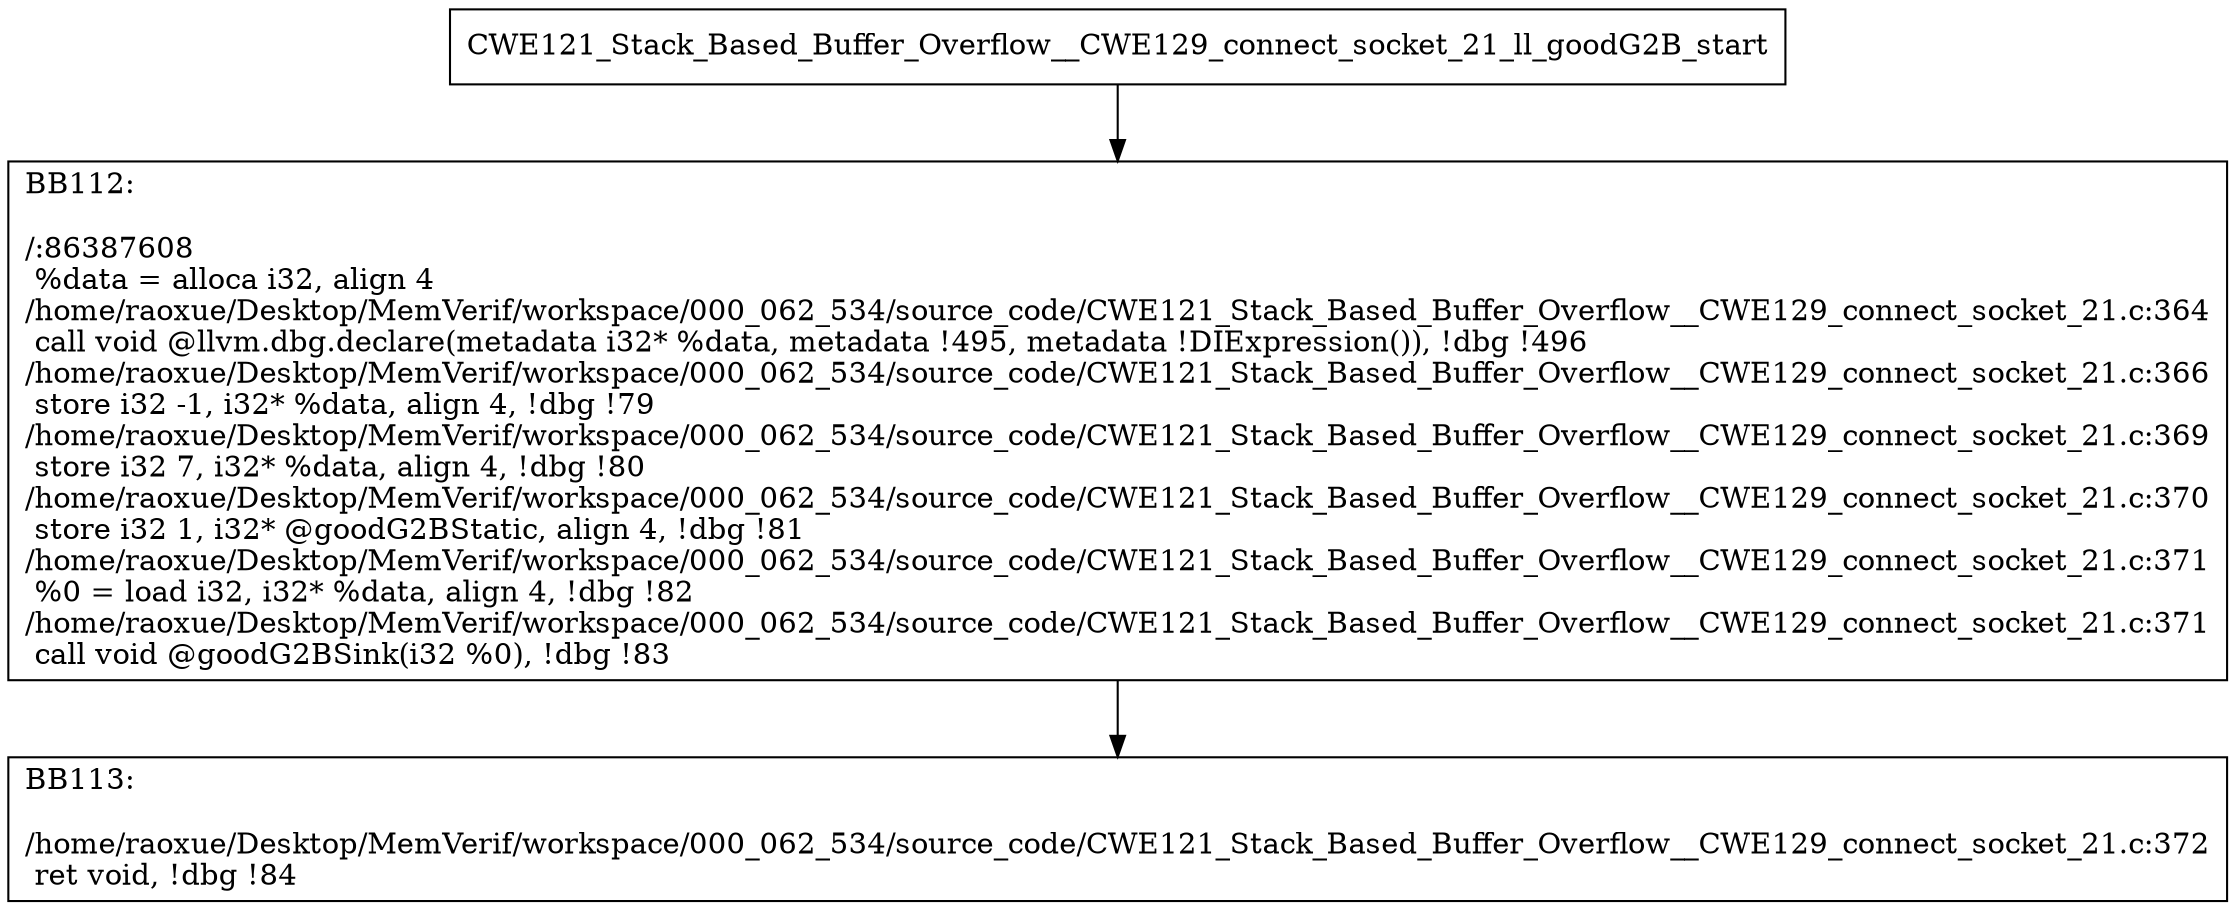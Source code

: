 digraph "CFG for'CWE121_Stack_Based_Buffer_Overflow__CWE129_connect_socket_21_ll_goodG2B' function" {
	BBCWE121_Stack_Based_Buffer_Overflow__CWE129_connect_socket_21_ll_goodG2B_start[shape=record,label="{CWE121_Stack_Based_Buffer_Overflow__CWE129_connect_socket_21_ll_goodG2B_start}"];
	BBCWE121_Stack_Based_Buffer_Overflow__CWE129_connect_socket_21_ll_goodG2B_start-> CWE121_Stack_Based_Buffer_Overflow__CWE129_connect_socket_21_ll_goodG2BBB112;
	CWE121_Stack_Based_Buffer_Overflow__CWE129_connect_socket_21_ll_goodG2BBB112 [shape=record, label="{BB112:\l\l/:86387608\l
  %data = alloca i32, align 4\l
/home/raoxue/Desktop/MemVerif/workspace/000_062_534/source_code/CWE121_Stack_Based_Buffer_Overflow__CWE129_connect_socket_21.c:364\l
  call void @llvm.dbg.declare(metadata i32* %data, metadata !495, metadata !DIExpression()), !dbg !496\l
/home/raoxue/Desktop/MemVerif/workspace/000_062_534/source_code/CWE121_Stack_Based_Buffer_Overflow__CWE129_connect_socket_21.c:366\l
  store i32 -1, i32* %data, align 4, !dbg !79\l
/home/raoxue/Desktop/MemVerif/workspace/000_062_534/source_code/CWE121_Stack_Based_Buffer_Overflow__CWE129_connect_socket_21.c:369\l
  store i32 7, i32* %data, align 4, !dbg !80\l
/home/raoxue/Desktop/MemVerif/workspace/000_062_534/source_code/CWE121_Stack_Based_Buffer_Overflow__CWE129_connect_socket_21.c:370\l
  store i32 1, i32* @goodG2BStatic, align 4, !dbg !81\l
/home/raoxue/Desktop/MemVerif/workspace/000_062_534/source_code/CWE121_Stack_Based_Buffer_Overflow__CWE129_connect_socket_21.c:371\l
  %0 = load i32, i32* %data, align 4, !dbg !82\l
/home/raoxue/Desktop/MemVerif/workspace/000_062_534/source_code/CWE121_Stack_Based_Buffer_Overflow__CWE129_connect_socket_21.c:371\l
  call void @goodG2BSink(i32 %0), !dbg !83\l
}"];
	CWE121_Stack_Based_Buffer_Overflow__CWE129_connect_socket_21_ll_goodG2BBB112-> CWE121_Stack_Based_Buffer_Overflow__CWE129_connect_socket_21_ll_goodG2BBB113;
	CWE121_Stack_Based_Buffer_Overflow__CWE129_connect_socket_21_ll_goodG2BBB113 [shape=record, label="{BB113:\l\l/home/raoxue/Desktop/MemVerif/workspace/000_062_534/source_code/CWE121_Stack_Based_Buffer_Overflow__CWE129_connect_socket_21.c:372\l
  ret void, !dbg !84\l
}"];
}
